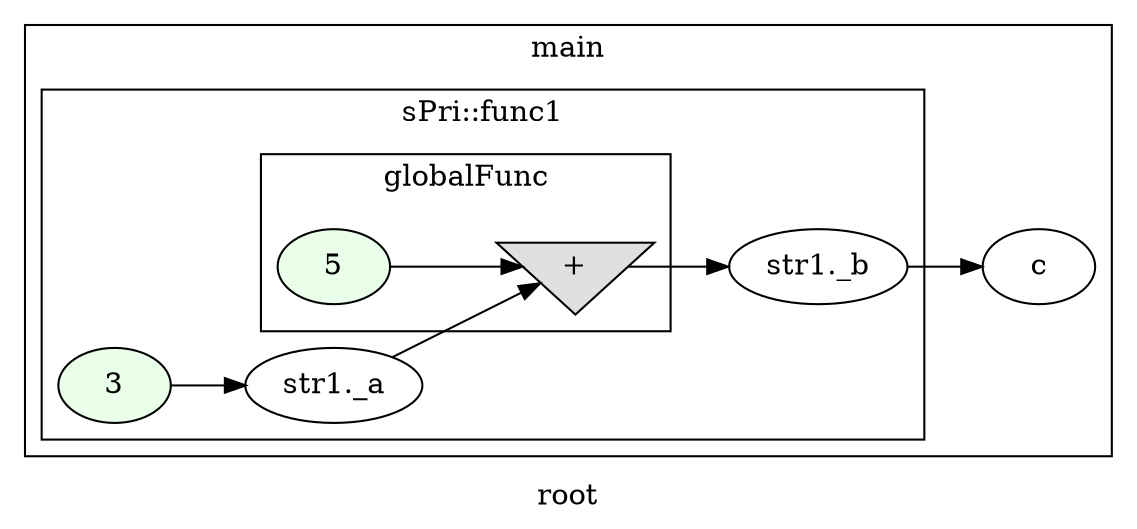 digraph G
{
rankdir=LR;
label = "root";
subgraph cluster_1 {
label = "main";
parent = "G";
startinglines = "20_26_26";
	node_000008 [ label = "c", startingline=29 ]
subgraph cluster_2 {
label = "sPri::func1";
parent = "cluster_1";
startinglines = "26_27_28";
	node_000003 [ label = "3", style=filled, fillcolor="#E9FFE9", startinglines=22 ]
	node_000004 [ label = "str1._a", startingline=22 ]
	node_000007 [ label = "str1._b", startingline=17 ]
subgraph cluster_3 {
label = "globalFunc";
parent = "cluster_2";
startinglines = "28_22_23";
	node_000005 [ label = "5", style=filled, fillcolor="#E9FFE9", startinglines=17 ]
	node_000006 [ label = "+", shape=invtriangle, style=filled, fillcolor="#E0E0E0", startinglines=17 ]
}
}
}
	node_000003 -> node_000004
	node_000004 -> node_000006
	node_000007 -> node_000008
	node_000005 -> node_000006
	node_000006 -> node_000007
}
